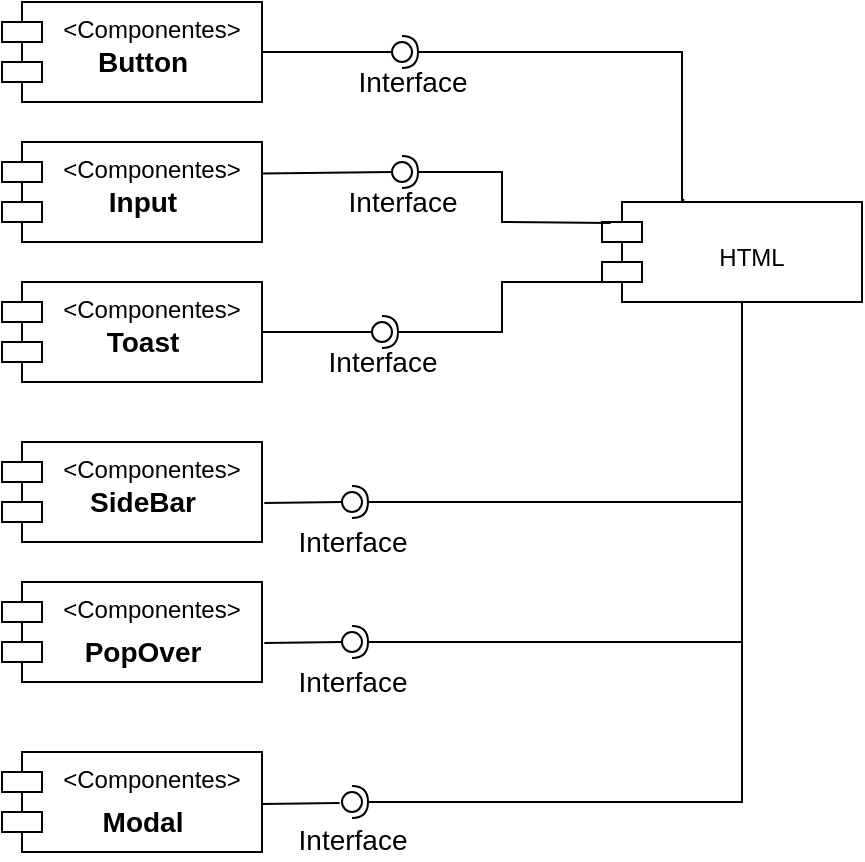 <mxfile version="18.0.8" type="device"><diagram id="9TgcXCcSmcWbM75ciYKI" name="Page-1"><mxGraphModel dx="862" dy="436" grid="1" gridSize="10" guides="1" tooltips="1" connect="1" arrows="1" fold="1" page="1" pageScale="1" pageWidth="827" pageHeight="1169" math="0" shadow="0"><root><mxCell id="0"/><mxCell id="1" parent="0"/><mxCell id="b_wNqhha4EOCUdaKqDda-1" value="&lt;Componentes&gt;" style="shape=module;align=left;spacingLeft=20;align=center;verticalAlign=top;labelBorderColor=none;" parent="1" vertex="1"><mxGeometry x="280" y="160" width="130" height="50" as="geometry"/></mxCell><mxCell id="b_wNqhha4EOCUdaKqDda-2" value="Button" style="text;html=1;align=center;verticalAlign=middle;resizable=0;points=[];autosize=1;strokeColor=none;fillColor=none;fontStyle=1;fontSize=14;" parent="1" vertex="1"><mxGeometry x="320" y="180" width="60" height="20" as="geometry"/></mxCell><mxCell id="b_wNqhha4EOCUdaKqDda-3" value="&lt;Componentes&gt;" style="shape=module;align=left;spacingLeft=20;align=center;verticalAlign=top;labelBorderColor=none;" parent="1" vertex="1"><mxGeometry x="280" y="230" width="130" height="50" as="geometry"/></mxCell><mxCell id="b_wNqhha4EOCUdaKqDda-4" value="Input" style="text;html=1;align=center;verticalAlign=middle;resizable=0;points=[];autosize=1;strokeColor=none;fillColor=none;fontStyle=1;fontSize=14;" parent="1" vertex="1"><mxGeometry x="325" y="250" width="50" height="20" as="geometry"/></mxCell><mxCell id="b_wNqhha4EOCUdaKqDda-5" value="&lt;Componentes&gt;" style="shape=module;align=left;spacingLeft=20;align=center;verticalAlign=top;labelBorderColor=none;" parent="1" vertex="1"><mxGeometry x="280" y="300" width="130" height="50" as="geometry"/></mxCell><mxCell id="b_wNqhha4EOCUdaKqDda-6" value="Toast" style="text;html=1;align=center;verticalAlign=middle;resizable=0;points=[];autosize=1;strokeColor=none;fillColor=none;fontStyle=1;fontSize=14;" parent="1" vertex="1"><mxGeometry x="325" y="320" width="50" height="20" as="geometry"/></mxCell><mxCell id="b_wNqhha4EOCUdaKqDda-7" value="&lt;Componentes&gt;" style="shape=module;align=left;spacingLeft=20;align=center;verticalAlign=top;labelBorderColor=none;" parent="1" vertex="1"><mxGeometry x="280" y="380" width="130" height="50" as="geometry"/></mxCell><mxCell id="b_wNqhha4EOCUdaKqDda-8" value="SideBar" style="text;html=1;align=center;verticalAlign=middle;resizable=0;points=[];autosize=1;strokeColor=none;fillColor=none;fontStyle=1;fontSize=14;" parent="1" vertex="1"><mxGeometry x="315" y="400" width="70" height="20" as="geometry"/></mxCell><mxCell id="b_wNqhha4EOCUdaKqDda-9" value="" style="rounded=0;orthogonalLoop=1;jettySize=auto;html=1;endArrow=none;endFill=0;sketch=0;sourcePerimeterSpacing=0;targetPerimeterSpacing=0;fontSize=14;exitX=1;exitY=0.5;exitDx=0;exitDy=0;" parent="1" source="b_wNqhha4EOCUdaKqDda-1" target="b_wNqhha4EOCUdaKqDda-11" edge="1"><mxGeometry relative="1" as="geometry"><mxPoint x="460" y="185" as="sourcePoint"/></mxGeometry></mxCell><mxCell id="b_wNqhha4EOCUdaKqDda-10" value="" style="rounded=0;orthogonalLoop=1;jettySize=auto;html=1;endArrow=halfCircle;endFill=0;entryX=0.5;entryY=0.5;endSize=6;strokeWidth=1;sketch=0;fontSize=14;exitX=0.315;exitY=-0.029;exitDx=0;exitDy=0;exitPerimeter=0;" parent="1" source="b_wNqhha4EOCUdaKqDda-13" target="b_wNqhha4EOCUdaKqDda-11" edge="1"><mxGeometry relative="1" as="geometry"><mxPoint x="570" y="200" as="sourcePoint"/><Array as="points"><mxPoint x="620" y="260"/><mxPoint x="620" y="185"/></Array></mxGeometry></mxCell><mxCell id="b_wNqhha4EOCUdaKqDda-11" value="" style="ellipse;whiteSpace=wrap;html=1;align=center;aspect=fixed;resizable=0;points=[];outlineConnect=0;sketch=0;labelBorderColor=none;fontSize=14;" parent="1" vertex="1"><mxGeometry x="475" y="180" width="10" height="10" as="geometry"/></mxCell><mxCell id="b_wNqhha4EOCUdaKqDda-12" value="Interface" style="text;html=1;align=center;verticalAlign=middle;resizable=0;points=[];autosize=1;strokeColor=none;fillColor=none;fontSize=14;" parent="1" vertex="1"><mxGeometry x="450" y="190" width="70" height="20" as="geometry"/></mxCell><mxCell id="b_wNqhha4EOCUdaKqDda-13" value="&#10;HTML" style="shape=module;align=left;spacingLeft=20;align=center;verticalAlign=top;labelBorderColor=none;" parent="1" vertex="1"><mxGeometry x="580" y="260" width="130" height="50" as="geometry"/></mxCell><mxCell id="b_wNqhha4EOCUdaKqDda-19" value="" style="rounded=0;orthogonalLoop=1;jettySize=auto;html=1;endArrow=none;endFill=0;sketch=0;sourcePerimeterSpacing=0;targetPerimeterSpacing=0;fontSize=14;exitX=1.004;exitY=0.314;exitDx=0;exitDy=0;exitPerimeter=0;" parent="1" source="b_wNqhha4EOCUdaKqDda-3" target="b_wNqhha4EOCUdaKqDda-21" edge="1"><mxGeometry relative="1" as="geometry"><mxPoint x="460" y="245" as="sourcePoint"/></mxGeometry></mxCell><mxCell id="b_wNqhha4EOCUdaKqDda-20" value="" style="rounded=0;orthogonalLoop=1;jettySize=auto;html=1;endArrow=halfCircle;endFill=0;entryX=0.5;entryY=0.5;endSize=6;strokeWidth=1;sketch=0;fontSize=14;exitX=0.033;exitY=0.21;exitDx=0;exitDy=0;exitPerimeter=0;" parent="1" source="b_wNqhha4EOCUdaKqDda-13" target="b_wNqhha4EOCUdaKqDda-21" edge="1"><mxGeometry relative="1" as="geometry"><mxPoint x="570" y="270" as="sourcePoint"/><Array as="points"><mxPoint x="530" y="270"/><mxPoint x="530" y="245"/></Array></mxGeometry></mxCell><mxCell id="b_wNqhha4EOCUdaKqDda-21" value="" style="ellipse;whiteSpace=wrap;html=1;align=center;aspect=fixed;resizable=0;points=[];outlineConnect=0;sketch=0;labelBorderColor=none;fontSize=14;" parent="1" vertex="1"><mxGeometry x="475" y="240" width="10" height="10" as="geometry"/></mxCell><mxCell id="b_wNqhha4EOCUdaKqDda-22" value="Interface" style="text;html=1;align=center;verticalAlign=middle;resizable=0;points=[];autosize=1;strokeColor=none;fillColor=none;fontSize=14;" parent="1" vertex="1"><mxGeometry x="445" y="250" width="70" height="20" as="geometry"/></mxCell><mxCell id="b_wNqhha4EOCUdaKqDda-29" value="" style="rounded=0;orthogonalLoop=1;jettySize=auto;html=1;endArrow=none;endFill=0;sketch=0;sourcePerimeterSpacing=0;targetPerimeterSpacing=0;fontSize=14;" parent="1" source="b_wNqhha4EOCUdaKqDda-5" target="b_wNqhha4EOCUdaKqDda-31" edge="1"><mxGeometry relative="1" as="geometry"><mxPoint x="450" y="325" as="sourcePoint"/></mxGeometry></mxCell><mxCell id="b_wNqhha4EOCUdaKqDda-30" value="" style="rounded=0;orthogonalLoop=1;jettySize=auto;html=1;endArrow=halfCircle;endFill=0;entryX=0.5;entryY=0.5;endSize=6;strokeWidth=1;sketch=0;fontSize=14;" parent="1" target="b_wNqhha4EOCUdaKqDda-31" edge="1"><mxGeometry relative="1" as="geometry"><mxPoint x="583" y="300" as="sourcePoint"/><Array as="points"><mxPoint x="530" y="300"/><mxPoint x="530" y="325"/></Array></mxGeometry></mxCell><mxCell id="b_wNqhha4EOCUdaKqDda-31" value="" style="ellipse;whiteSpace=wrap;html=1;align=center;aspect=fixed;resizable=0;points=[];outlineConnect=0;sketch=0;labelBorderColor=none;fontSize=14;" parent="1" vertex="1"><mxGeometry x="465" y="320" width="10" height="10" as="geometry"/></mxCell><mxCell id="b_wNqhha4EOCUdaKqDda-32" value="Interface" style="text;html=1;align=center;verticalAlign=middle;resizable=0;points=[];autosize=1;strokeColor=none;fillColor=none;fontSize=14;" parent="1" vertex="1"><mxGeometry x="435" y="330" width="70" height="20" as="geometry"/></mxCell><mxCell id="b_wNqhha4EOCUdaKqDda-33" value="" style="rounded=0;orthogonalLoop=1;jettySize=auto;html=1;endArrow=none;endFill=0;sketch=0;sourcePerimeterSpacing=0;targetPerimeterSpacing=0;fontSize=14;exitX=1.009;exitY=0.61;exitDx=0;exitDy=0;exitPerimeter=0;" parent="1" source="b_wNqhha4EOCUdaKqDda-7" target="b_wNqhha4EOCUdaKqDda-35" edge="1"><mxGeometry relative="1" as="geometry"><mxPoint x="435" y="410" as="sourcePoint"/></mxGeometry></mxCell><mxCell id="b_wNqhha4EOCUdaKqDda-34" value="" style="rounded=0;orthogonalLoop=1;jettySize=auto;html=1;endArrow=halfCircle;endFill=0;entryX=0.5;entryY=0.5;endSize=6;strokeWidth=1;sketch=0;fontSize=14;" parent="1" target="b_wNqhha4EOCUdaKqDda-35" edge="1"><mxGeometry relative="1" as="geometry"><mxPoint x="650" y="310" as="sourcePoint"/><Array as="points"><mxPoint x="650" y="410"/></Array></mxGeometry></mxCell><mxCell id="b_wNqhha4EOCUdaKqDda-35" value="" style="ellipse;whiteSpace=wrap;html=1;align=center;aspect=fixed;resizable=0;points=[];outlineConnect=0;sketch=0;labelBorderColor=none;fontSize=14;" parent="1" vertex="1"><mxGeometry x="450" y="405" width="10" height="10" as="geometry"/></mxCell><mxCell id="b_wNqhha4EOCUdaKqDda-36" value="Interface" style="text;html=1;align=center;verticalAlign=middle;resizable=0;points=[];autosize=1;strokeColor=none;fillColor=none;fontSize=14;" parent="1" vertex="1"><mxGeometry x="420" y="420" width="70" height="20" as="geometry"/></mxCell><mxCell id="OB62zbUIeBn2M1qMHYEE-2" value="" style="rounded=0;orthogonalLoop=1;jettySize=auto;html=1;endArrow=halfCircle;endFill=0;entryX=0.5;entryY=0.5;endSize=6;strokeWidth=1;sketch=0;fontSize=14;" parent="1" edge="1"><mxGeometry relative="1" as="geometry"><mxPoint x="650" y="380" as="sourcePoint"/><Array as="points"><mxPoint x="650" y="480"/></Array><mxPoint x="455" y="480" as="targetPoint"/></mxGeometry></mxCell><mxCell id="OB62zbUIeBn2M1qMHYEE-3" value="Interface" style="text;html=1;align=center;verticalAlign=middle;resizable=0;points=[];autosize=1;strokeColor=none;fillColor=none;fontSize=14;" parent="1" vertex="1"><mxGeometry x="420" y="490" width="70" height="20" as="geometry"/></mxCell><mxCell id="OB62zbUIeBn2M1qMHYEE-4" value="&lt;Componentes&gt;" style="shape=module;align=left;spacingLeft=20;align=center;verticalAlign=top;labelBorderColor=none;" parent="1" vertex="1"><mxGeometry x="280" y="450" width="130" height="50" as="geometry"/></mxCell><mxCell id="OB62zbUIeBn2M1qMHYEE-5" value="PopOver" style="text;html=1;align=center;verticalAlign=middle;resizable=0;points=[];autosize=1;strokeColor=none;fillColor=none;fontStyle=1;fontSize=14;" parent="1" vertex="1"><mxGeometry x="315" y="475" width="70" height="20" as="geometry"/></mxCell><mxCell id="OB62zbUIeBn2M1qMHYEE-6" value="" style="rounded=0;orthogonalLoop=1;jettySize=auto;html=1;endArrow=none;endFill=0;sketch=0;sourcePerimeterSpacing=0;targetPerimeterSpacing=0;fontSize=14;exitX=1.009;exitY=0.61;exitDx=0;exitDy=0;exitPerimeter=0;" parent="1" source="OB62zbUIeBn2M1qMHYEE-4" target="OB62zbUIeBn2M1qMHYEE-7" edge="1"><mxGeometry relative="1" as="geometry"><mxPoint x="435" y="480" as="sourcePoint"/></mxGeometry></mxCell><mxCell id="OB62zbUIeBn2M1qMHYEE-7" value="" style="ellipse;whiteSpace=wrap;html=1;align=center;aspect=fixed;resizable=0;points=[];outlineConnect=0;sketch=0;labelBorderColor=none;fontSize=14;" parent="1" vertex="1"><mxGeometry x="450" y="475" width="10" height="10" as="geometry"/></mxCell><mxCell id="G9LzAwloouBna3Lsa7SL-1" value="&lt;Componentes&gt;" style="shape=module;align=left;spacingLeft=20;align=center;verticalAlign=top;labelBorderColor=none;" vertex="1" parent="1"><mxGeometry x="280" y="535" width="130" height="50" as="geometry"/></mxCell><mxCell id="G9LzAwloouBna3Lsa7SL-2" value="Modal" style="text;html=1;align=center;verticalAlign=middle;resizable=0;points=[];autosize=1;strokeColor=none;fillColor=none;fontStyle=1;fontSize=14;" vertex="1" parent="1"><mxGeometry x="320" y="560" width="60" height="20" as="geometry"/></mxCell><mxCell id="G9LzAwloouBna3Lsa7SL-3" value="" style="rounded=0;orthogonalLoop=1;jettySize=auto;html=1;endArrow=halfCircle;endFill=0;entryX=0.5;entryY=0.5;endSize=6;strokeWidth=1;sketch=0;fontSize=14;" edge="1" parent="1"><mxGeometry relative="1" as="geometry"><mxPoint x="650" y="460" as="sourcePoint"/><Array as="points"><mxPoint x="650" y="560"/></Array><mxPoint x="455" y="560" as="targetPoint"/></mxGeometry></mxCell><mxCell id="G9LzAwloouBna3Lsa7SL-4" value="Interface" style="text;html=1;align=center;verticalAlign=middle;resizable=0;points=[];autosize=1;strokeColor=none;fillColor=none;fontSize=14;" vertex="1" parent="1"><mxGeometry x="420" y="569" width="70" height="20" as="geometry"/></mxCell><mxCell id="G9LzAwloouBna3Lsa7SL-5" value="" style="ellipse;whiteSpace=wrap;html=1;align=center;aspect=fixed;resizable=0;points=[];outlineConnect=0;sketch=0;labelBorderColor=none;fontSize=14;" vertex="1" parent="1"><mxGeometry x="450" y="555" width="10" height="10" as="geometry"/></mxCell><mxCell id="G9LzAwloouBna3Lsa7SL-6" value="" style="rounded=0;orthogonalLoop=1;jettySize=auto;html=1;endArrow=none;endFill=0;sketch=0;sourcePerimeterSpacing=0;targetPerimeterSpacing=0;fontSize=14;exitX=1.009;exitY=0.61;exitDx=0;exitDy=0;exitPerimeter=0;" edge="1" parent="1"><mxGeometry relative="1" as="geometry"><mxPoint x="410.0" y="561" as="sourcePoint"/><mxPoint x="448.83" y="560.546" as="targetPoint"/></mxGeometry></mxCell></root></mxGraphModel></diagram></mxfile>